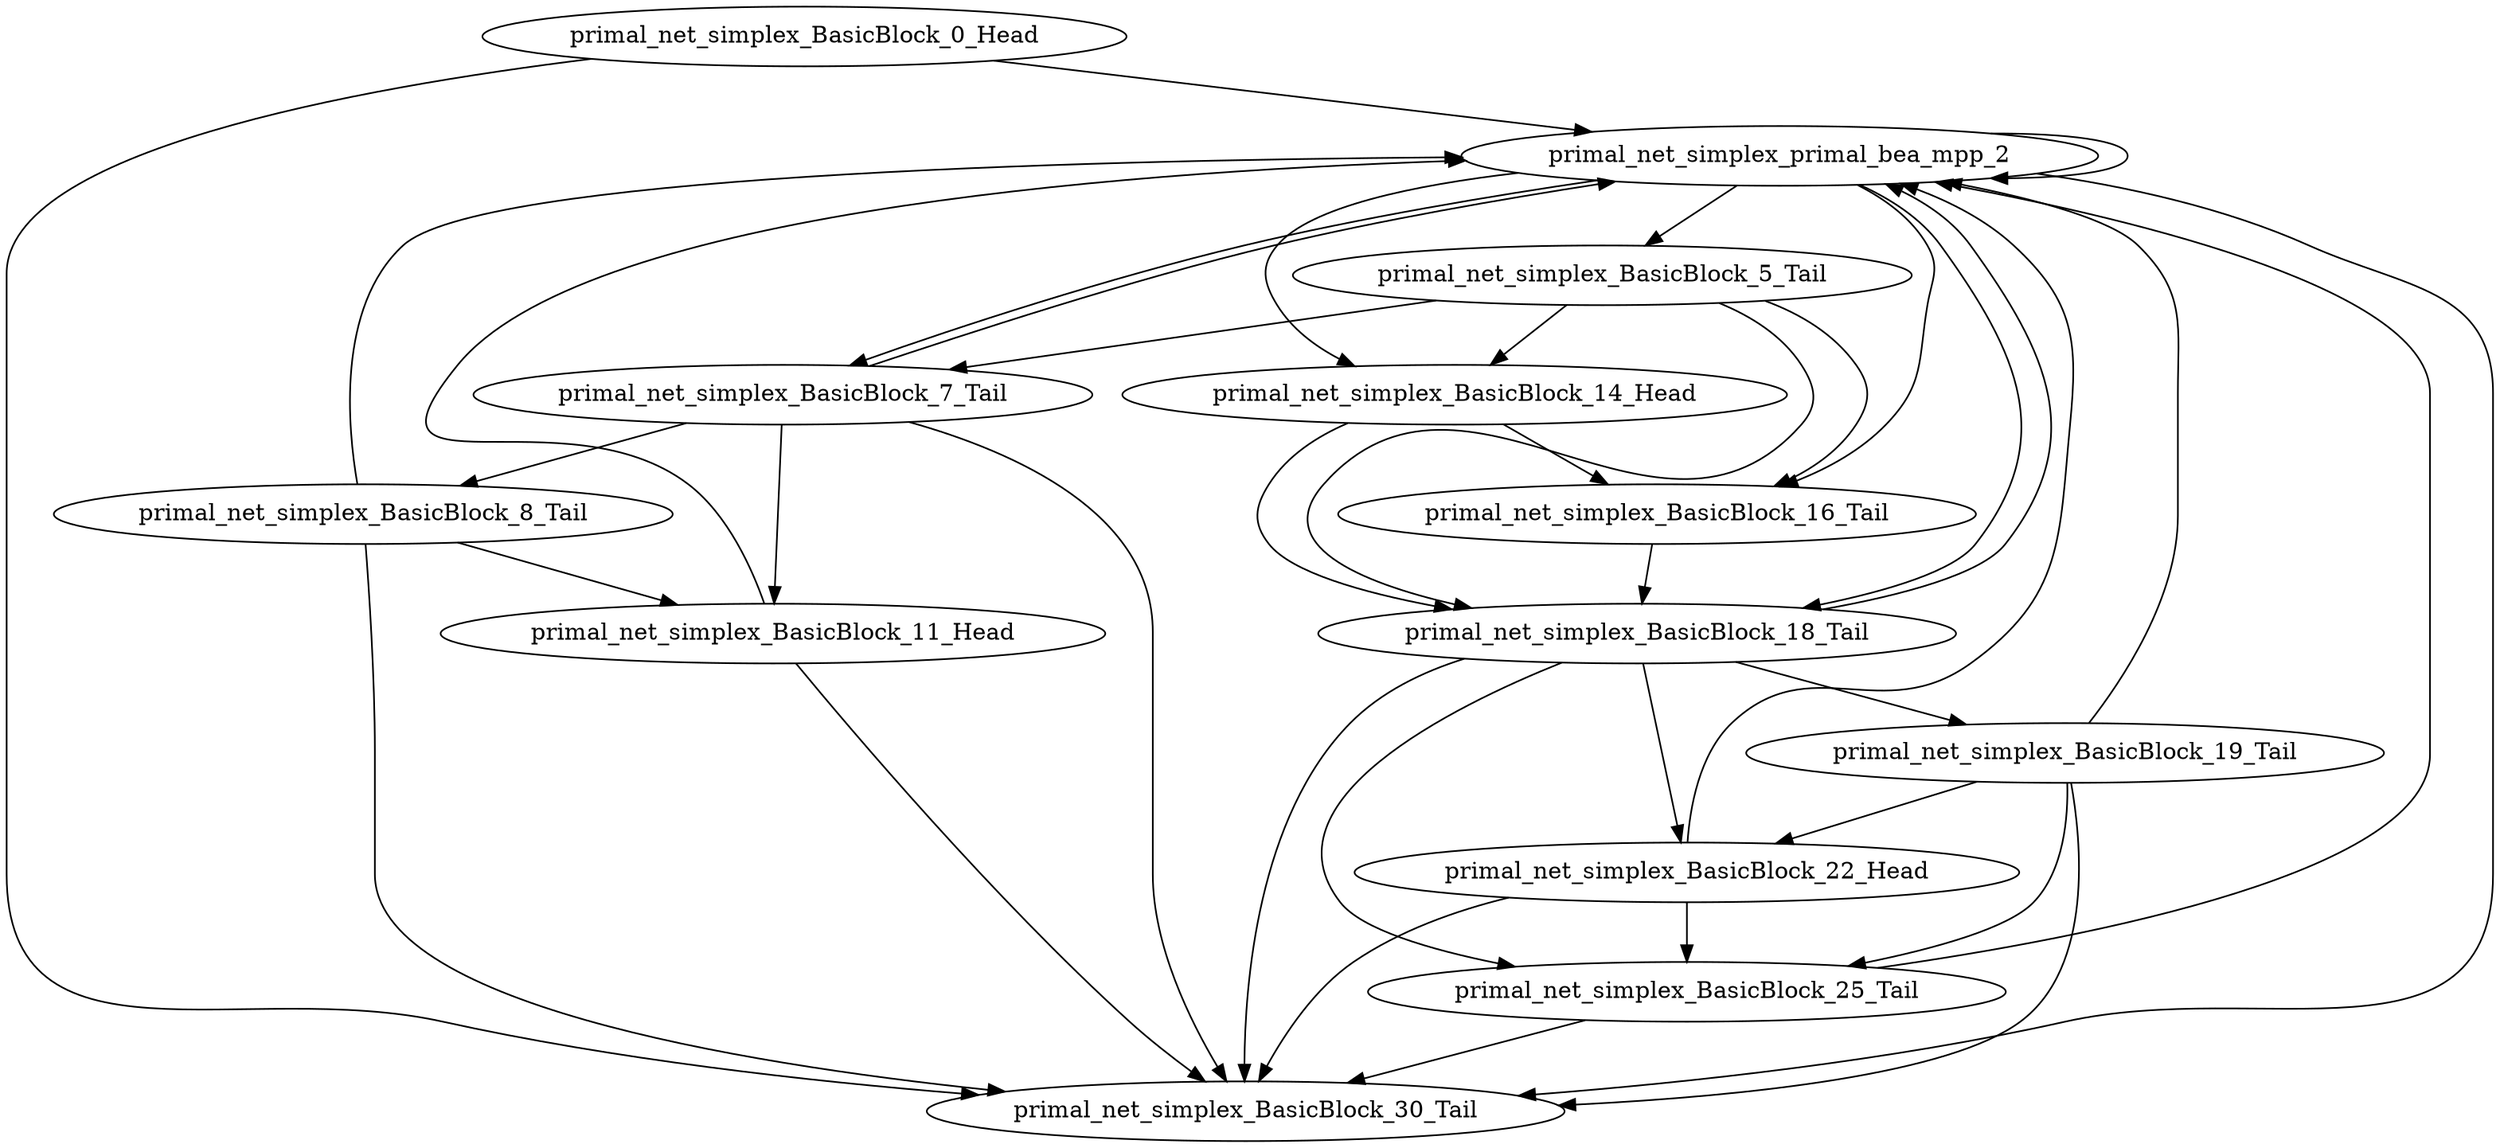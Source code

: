 digraph G {
    "primal_net_simplex_BasicBlock_0_Head" -> "primal_net_simplex_BasicBlock_30_Tail"
    "primal_net_simplex_BasicBlock_0_Head" -> "primal_net_simplex_primal_bea_mpp_2"
    "primal_net_simplex_BasicBlock_11_Head" -> "primal_net_simplex_BasicBlock_30_Tail"
    "primal_net_simplex_BasicBlock_11_Head" -> "primal_net_simplex_primal_bea_mpp_2"
    "primal_net_simplex_BasicBlock_22_Head" -> "primal_net_simplex_BasicBlock_30_Tail"
    "primal_net_simplex_BasicBlock_22_Head" -> "primal_net_simplex_primal_bea_mpp_2"
    "primal_net_simplex_BasicBlock_22_Head" -> "primal_net_simplex_BasicBlock_25_Tail"
    "primal_net_simplex_BasicBlock_8_Tail" -> "primal_net_simplex_BasicBlock_11_Head"
    "primal_net_simplex_BasicBlock_8_Tail" -> "primal_net_simplex_BasicBlock_30_Tail"
    "primal_net_simplex_BasicBlock_8_Tail" -> "primal_net_simplex_primal_bea_mpp_2"
    "primal_net_simplex_BasicBlock_14_Head" -> "primal_net_simplex_BasicBlock_16_Tail"
    "primal_net_simplex_BasicBlock_14_Head" -> "primal_net_simplex_BasicBlock_18_Tail"
    "primal_net_simplex_BasicBlock_5_Tail" -> "primal_net_simplex_BasicBlock_14_Head"
    "primal_net_simplex_BasicBlock_5_Tail" -> "primal_net_simplex_BasicBlock_16_Tail"
    "primal_net_simplex_BasicBlock_5_Tail" -> "primal_net_simplex_BasicBlock_18_Tail"
    "primal_net_simplex_BasicBlock_5_Tail" -> "primal_net_simplex_BasicBlock_7_Tail"
    "primal_net_simplex_BasicBlock_19_Tail" -> "primal_net_simplex_BasicBlock_22_Head"
    "primal_net_simplex_BasicBlock_19_Tail" -> "primal_net_simplex_BasicBlock_30_Tail"
    "primal_net_simplex_BasicBlock_19_Tail" -> "primal_net_simplex_primal_bea_mpp_2"
    "primal_net_simplex_BasicBlock_19_Tail" -> "primal_net_simplex_BasicBlock_25_Tail"
    "primal_net_simplex_BasicBlock_16_Tail" -> "primal_net_simplex_BasicBlock_18_Tail"
    "primal_net_simplex_primal_bea_mpp_2" -> "primal_net_simplex_BasicBlock_14_Head"
    "primal_net_simplex_primal_bea_mpp_2" -> "primal_net_simplex_BasicBlock_5_Tail"
    "primal_net_simplex_primal_bea_mpp_2" -> "primal_net_simplex_BasicBlock_30_Tail"
    "primal_net_simplex_primal_bea_mpp_2" -> "primal_net_simplex_BasicBlock_16_Tail"
    "primal_net_simplex_primal_bea_mpp_2" -> "primal_net_simplex_primal_bea_mpp_2"
    "primal_net_simplex_primal_bea_mpp_2" -> "primal_net_simplex_BasicBlock_18_Tail"
    "primal_net_simplex_primal_bea_mpp_2" -> "primal_net_simplex_BasicBlock_7_Tail"
    "primal_net_simplex_BasicBlock_18_Tail" -> "primal_net_simplex_BasicBlock_22_Head"
    "primal_net_simplex_BasicBlock_18_Tail" -> "primal_net_simplex_BasicBlock_30_Tail"
    "primal_net_simplex_BasicBlock_18_Tail" -> "primal_net_simplex_BasicBlock_19_Tail"
    "primal_net_simplex_BasicBlock_18_Tail" -> "primal_net_simplex_primal_bea_mpp_2"
    "primal_net_simplex_BasicBlock_18_Tail" -> "primal_net_simplex_BasicBlock_25_Tail"
    "primal_net_simplex_BasicBlock_7_Tail" -> "primal_net_simplex_BasicBlock_11_Head"
    "primal_net_simplex_BasicBlock_7_Tail" -> "primal_net_simplex_BasicBlock_8_Tail"
    "primal_net_simplex_BasicBlock_7_Tail" -> "primal_net_simplex_BasicBlock_30_Tail"
    "primal_net_simplex_BasicBlock_7_Tail" -> "primal_net_simplex_primal_bea_mpp_2"
    "primal_net_simplex_BasicBlock_25_Tail" -> "primal_net_simplex_BasicBlock_30_Tail"
    "primal_net_simplex_BasicBlock_25_Tail" -> "primal_net_simplex_primal_bea_mpp_2"
}
